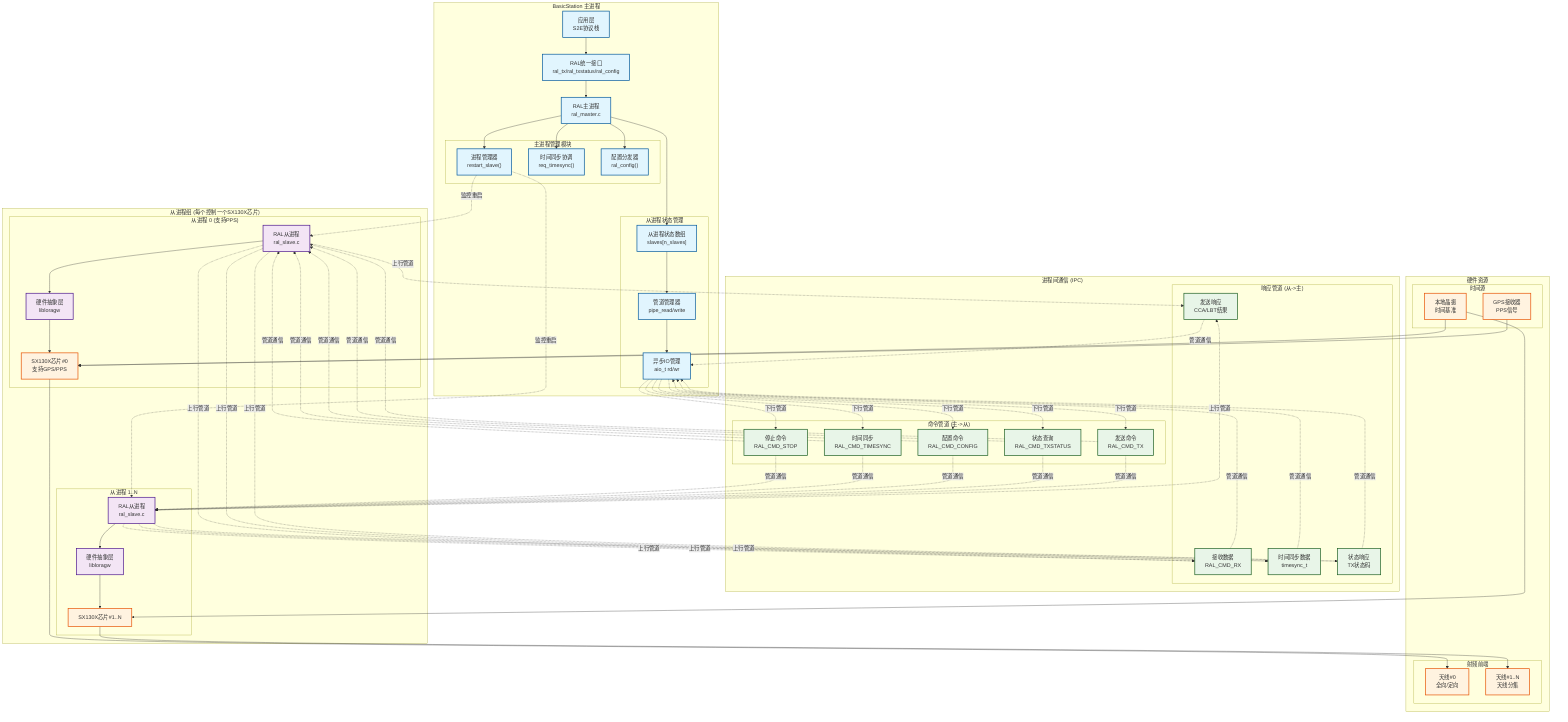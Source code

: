 graph TB
    subgraph "BasicStation 主进程"
        APP["应用层<br/>S2E协议栈"]
        RAL_API["RAL统一接口<br/>ral_tx/ral_txstatus/ral_config"]
        MASTER["RAL主进程<br/>ral_master.c"]
        
        subgraph "主进程管理模块"
            MGR["进程管理器<br/>restart_slave()"]
            TSYNC["时间同步协调<br/>req_timesync()"]
            CONFIG["配置分发器<br/>ral_config()"]
        end
        
        subgraph "从进程状态管理"
            SLAVE_STATE["从进程状态数组<br/>slaves[n_slaves]"]
            PIPE_MGR["管道管理器<br/>pipe_read/write"]
            AIO_MGR["异步IO管理<br/>aio_t rd/wr"]
        end
    end
    
    subgraph "从进程组 (每个控制一个SX130X芯片)"
        subgraph "从进程 0 (支持PPS)"
            SLAVE0["RAL从进程<br/>ral_slave.c"]
            LGW0["硬件抽象层<br/>libloragw"]
            HW0["SX130X芯片#0<br/>支持GPS/PPS"]
        end
        
        subgraph "从进程 1..N"
            SLAVE1["RAL从进程<br/>ral_slave.c"]
            LGW1["硬件抽象层<br/>libloragw"]
            HW1["SX130X芯片#1..N"]
        end
    end
    
    subgraph "进程间通信 (IPC)"
        subgraph "命令管道 (主->从)"
            CMD_TX["发送命令<br/>RAL_CMD_TX"]
            CMD_STATUS["状态查询<br/>RAL_CMD_TXSTATUS"]
            CMD_CONFIG["配置命令<br/>RAL_CMD_CONFIG"]
            CMD_SYNC["时间同步<br/>RAL_CMD_TIMESYNC"]
            CMD_STOP["停止命令<br/>RAL_CMD_STOP"]
        end
        
        subgraph "响应管道 (从->主)"
            RESP_TX["发送响应<br/>CCA/LBT结果"]
            RESP_RX["接收数据<br/>RAL_CMD_RX"]
            RESP_SYNC["时间同步数据<br/>timesync_t"]
            RESP_STATUS["状态响应<br/>TX状态码"]
        end
    end
    
    subgraph "硬件资源"
        subgraph "射频前端"
            ANT0["天线#0<br/>全向/定向"]
            ANT1["天线#1..N<br/>天线分集"]
        end
        
        subgraph "时间源"
            GPS["GPS接收器<br/>PPS信号"]
            OSC["本地晶振<br/>时间基准"]
        end
    end
    
    %% 控制流和数据流
    APP --> RAL_API
    RAL_API --> MASTER
    MASTER --> MGR
    MASTER --> TSYNC
    MASTER --> CONFIG
    
    MASTER --> SLAVE_STATE
    SLAVE_STATE --> PIPE_MGR
    PIPE_MGR --> AIO_MGR
    
    %% IPC通信流
    AIO_MGR -.->|下行管道| CMD_TX
    AIO_MGR -.->|下行管道| CMD_STATUS
    AIO_MGR -.->|下行管道| CMD_CONFIG
    AIO_MGR -.->|下行管道| CMD_SYNC
    AIO_MGR -.->|下行管道| CMD_STOP
    
    CMD_TX -.->|管道通信| SLAVE0
    CMD_STATUS -.->|管道通信| SLAVE0
    CMD_CONFIG -.->|管道通信| SLAVE0
    CMD_SYNC -.->|管道通信| SLAVE0
    CMD_STOP -.->|管道通信| SLAVE0
    
    CMD_TX -.->|管道通信| SLAVE1
    CMD_STATUS -.->|管道通信| SLAVE1
    CMD_CONFIG -.->|管道通信| SLAVE1
    CMD_SYNC -.->|管道通信| SLAVE1
    CMD_STOP -.->|管道通信| SLAVE1
    
    SLAVE0 -.->|上行管道| RESP_TX
    SLAVE0 -.->|上行管道| RESP_RX
    SLAVE0 -.->|上行管道| RESP_SYNC
    SLAVE0 -.->|上行管道| RESP_STATUS
    
    SLAVE1 -.->|上行管道| RESP_TX
    SLAVE1 -.->|上行管道| RESP_RX
    SLAVE1 -.->|上行管道| RESP_SYNC
    SLAVE1 -.->|上行管道| RESP_STATUS
    
    RESP_TX -.->|管道通信| AIO_MGR
    RESP_RX -.->|管道通信| AIO_MGR
    RESP_SYNC -.->|管道通信| AIO_MGR
    RESP_STATUS -.->|管道通信| AIO_MGR
    
    %% 硬件访问
    SLAVE0 --> LGW0
    LGW0 --> HW0
    HW0 --> ANT0
    
    SLAVE1 --> LGW1
    LGW1 --> HW1
    HW1 --> ANT1
    
    %% 时间同步
    GPS --> HW0
    OSC --> HW0
    OSC --> HW1
    
    %% 进程监控
    MGR -.->|监控重启| SLAVE0
    MGR -.->|监控重启| SLAVE1
    
    %% 样式定义
    classDef masterProcess fill:#e1f5fe,stroke:#01579b,stroke-width:2px
    classDef slaveProcess fill:#f3e5f5,stroke:#4a148c,stroke-width:2px
    classDef hardware fill:#fff3e0,stroke:#e65100,stroke-width:2px
    classDef communication fill:#e8f5e8,stroke:#1b5e20,stroke-width:2px
    classDef management fill:#fce4ec,stroke:#880e4f,stroke-width:2px
    
    class APP,RAL_API,MASTER,MGR,TSYNC,CONFIG,SLAVE_STATE,PIPE_MGR,AIO_MGR masterProcess
    class SLAVE0,SLAVE1,LGW0,LGW1 slaveProcess
    class HW0,HW1,ANT0,ANT1,GPS,OSC hardware
    class CMD_TX,CMD_STATUS,CMD_CONFIG,CMD_SYNC,CMD_STOP,RESP_TX,RESP_RX,RESP_SYNC,RESP_STATUS communication
